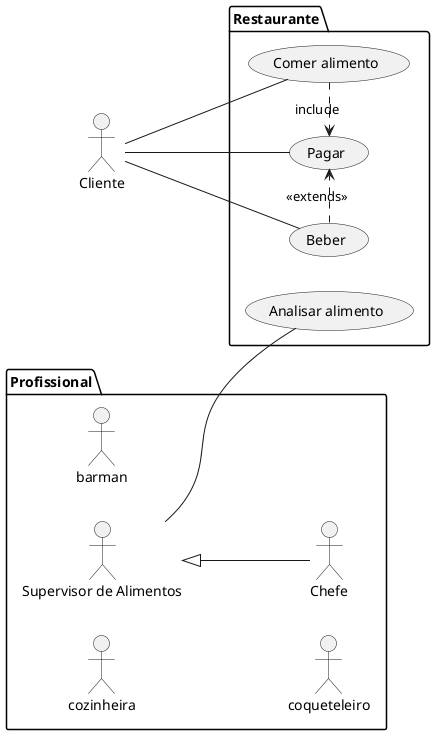 @startuml restaurante
left to right direction
actor Cliente as c
package Profissional {
  actor "Supervisor de Alimentos" as sa
  actor Chefe as ch
  actor cozinheira as co 
  actor barman as ba 
  actor coqueteleiro as coq

}
package Restaurante {
  usecase "Comer alimento" as UC1
  usecase "Pagar" as UC2
  usecase "Beber" as UC3
  usecase "Analisar alimento" as UC4
  (UC1) .> (UC2) : include
  (UC3) .> (UC2) : <<extends>>
}
sa -- UC4
c -- UC1
c -- UC2
c -- UC3
sa <|-- ch
@enduml